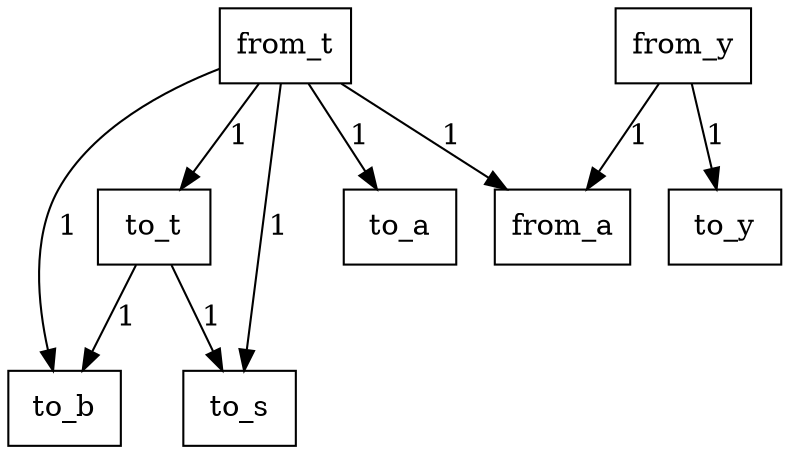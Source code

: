 digraph {
    graph [rankdir=TB
          ,bgcolor=transparent];
    node [shape=box
         ,fillcolor=white
         ,style=filled];
    0 [label=<from_a>];
    1 [label=<from_t>];
    2 [label=<from_y>];
    3 [label=<to_a>];
    4 [label=<to_b>];
    5 [label=<to_t>];
    6 [label=<to_s>];
    7 [label=<to_y>];
    1 -> 0 [label=1];
    1 -> 3 [label=1];
    1 -> 4 [label=1];
    1 -> 5 [label=1];
    1 -> 6 [label=1];
    2 -> 0 [label=1];
    2 -> 7 [label=1];
    5 -> 4 [label=1];
    5 -> 6 [label=1];
}